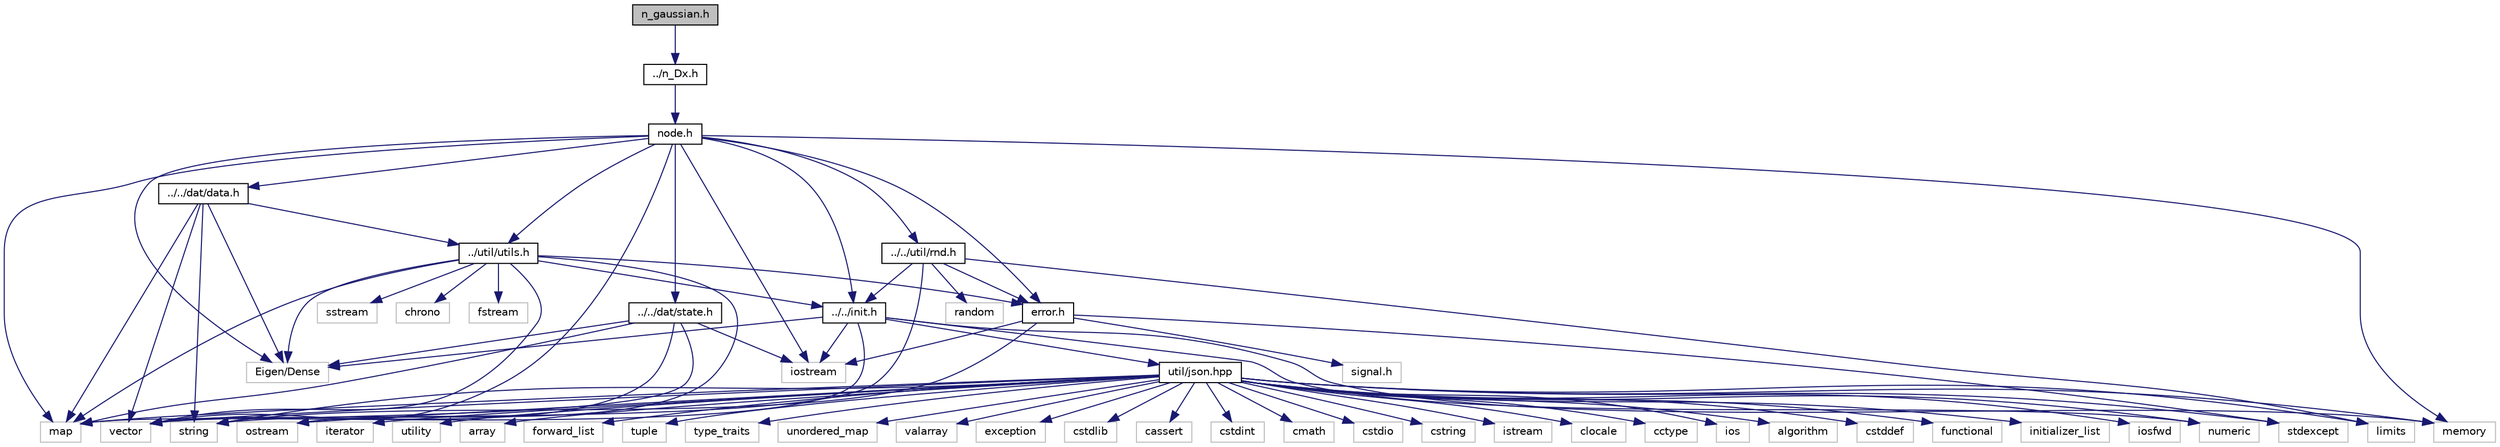 digraph "n_gaussian.h"
{
 // LATEX_PDF_SIZE
  edge [fontname="Helvetica",fontsize="10",labelfontname="Helvetica",labelfontsize="10"];
  node [fontname="Helvetica",fontsize="10",shape=record];
  Node1 [label="n_gaussian.h",height=0.2,width=0.4,color="black", fillcolor="grey75", style="filled", fontcolor="black",tooltip=" "];
  Node1 -> Node2 [color="midnightblue",fontsize="10",style="solid",fontname="Helvetica"];
  Node2 [label="../n_Dx.h",height=0.2,width=0.4,color="black", fillcolor="white", style="filled",URL="$d4/d6c/n__Dx_8h.html",tooltip=" "];
  Node2 -> Node3 [color="midnightblue",fontsize="10",style="solid",fontname="Helvetica"];
  Node3 [label="node.h",height=0.2,width=0.4,color="black", fillcolor="white", style="filled",URL="$d1/d77/node_8h.html",tooltip=" "];
  Node3 -> Node4 [color="midnightblue",fontsize="10",style="solid",fontname="Helvetica"];
  Node4 [label="map",height=0.2,width=0.4,color="grey75", fillcolor="white", style="filled",tooltip=" "];
  Node3 -> Node5 [color="midnightblue",fontsize="10",style="solid",fontname="Helvetica"];
  Node5 [label="memory",height=0.2,width=0.4,color="grey75", fillcolor="white", style="filled",tooltip=" "];
  Node3 -> Node6 [color="midnightblue",fontsize="10",style="solid",fontname="Helvetica"];
  Node6 [label="vector",height=0.2,width=0.4,color="grey75", fillcolor="white", style="filled",tooltip=" "];
  Node3 -> Node7 [color="midnightblue",fontsize="10",style="solid",fontname="Helvetica"];
  Node7 [label="iostream",height=0.2,width=0.4,color="grey75", fillcolor="white", style="filled",tooltip=" "];
  Node3 -> Node8 [color="midnightblue",fontsize="10",style="solid",fontname="Helvetica"];
  Node8 [label="Eigen/Dense",height=0.2,width=0.4,color="grey75", fillcolor="white", style="filled",tooltip=" "];
  Node3 -> Node9 [color="midnightblue",fontsize="10",style="solid",fontname="Helvetica"];
  Node9 [label="../../init.h",height=0.2,width=0.4,color="black", fillcolor="white", style="filled",URL="$d8/dc0/init_8h.html",tooltip=" "];
  Node9 -> Node8 [color="midnightblue",fontsize="10",style="solid",fontname="Helvetica"];
  Node9 -> Node5 [color="midnightblue",fontsize="10",style="solid",fontname="Helvetica"];
  Node9 -> Node7 [color="midnightblue",fontsize="10",style="solid",fontname="Helvetica"];
  Node9 -> Node10 [color="midnightblue",fontsize="10",style="solid",fontname="Helvetica"];
  Node10 [label="numeric",height=0.2,width=0.4,color="grey75", fillcolor="white", style="filled",tooltip=" "];
  Node9 -> Node4 [color="midnightblue",fontsize="10",style="solid",fontname="Helvetica"];
  Node9 -> Node11 [color="midnightblue",fontsize="10",style="solid",fontname="Helvetica"];
  Node11 [label="util/json.hpp",height=0.2,width=0.4,color="black", fillcolor="white", style="filled",URL="$d5/db8/json_8hpp.html",tooltip=" "];
  Node11 -> Node12 [color="midnightblue",fontsize="10",style="solid",fontname="Helvetica"];
  Node12 [label="algorithm",height=0.2,width=0.4,color="grey75", fillcolor="white", style="filled",tooltip=" "];
  Node11 -> Node13 [color="midnightblue",fontsize="10",style="solid",fontname="Helvetica"];
  Node13 [label="cstddef",height=0.2,width=0.4,color="grey75", fillcolor="white", style="filled",tooltip=" "];
  Node11 -> Node14 [color="midnightblue",fontsize="10",style="solid",fontname="Helvetica"];
  Node14 [label="functional",height=0.2,width=0.4,color="grey75", fillcolor="white", style="filled",tooltip=" "];
  Node11 -> Node15 [color="midnightblue",fontsize="10",style="solid",fontname="Helvetica"];
  Node15 [label="initializer_list",height=0.2,width=0.4,color="grey75", fillcolor="white", style="filled",tooltip=" "];
  Node11 -> Node16 [color="midnightblue",fontsize="10",style="solid",fontname="Helvetica"];
  Node16 [label="iosfwd",height=0.2,width=0.4,color="grey75", fillcolor="white", style="filled",tooltip=" "];
  Node11 -> Node17 [color="midnightblue",fontsize="10",style="solid",fontname="Helvetica"];
  Node17 [label="iterator",height=0.2,width=0.4,color="grey75", fillcolor="white", style="filled",tooltip=" "];
  Node11 -> Node5 [color="midnightblue",fontsize="10",style="solid",fontname="Helvetica"];
  Node11 -> Node10 [color="midnightblue",fontsize="10",style="solid",fontname="Helvetica"];
  Node11 -> Node18 [color="midnightblue",fontsize="10",style="solid",fontname="Helvetica"];
  Node18 [label="string",height=0.2,width=0.4,color="grey75", fillcolor="white", style="filled",tooltip=" "];
  Node11 -> Node19 [color="midnightblue",fontsize="10",style="solid",fontname="Helvetica"];
  Node19 [label="utility",height=0.2,width=0.4,color="grey75", fillcolor="white", style="filled",tooltip=" "];
  Node11 -> Node6 [color="midnightblue",fontsize="10",style="solid",fontname="Helvetica"];
  Node11 -> Node20 [color="midnightblue",fontsize="10",style="solid",fontname="Helvetica"];
  Node20 [label="array",height=0.2,width=0.4,color="grey75", fillcolor="white", style="filled",tooltip=" "];
  Node11 -> Node21 [color="midnightblue",fontsize="10",style="solid",fontname="Helvetica"];
  Node21 [label="forward_list",height=0.2,width=0.4,color="grey75", fillcolor="white", style="filled",tooltip=" "];
  Node11 -> Node4 [color="midnightblue",fontsize="10",style="solid",fontname="Helvetica"];
  Node11 -> Node22 [color="midnightblue",fontsize="10",style="solid",fontname="Helvetica"];
  Node22 [label="tuple",height=0.2,width=0.4,color="grey75", fillcolor="white", style="filled",tooltip=" "];
  Node11 -> Node23 [color="midnightblue",fontsize="10",style="solid",fontname="Helvetica"];
  Node23 [label="type_traits",height=0.2,width=0.4,color="grey75", fillcolor="white", style="filled",tooltip=" "];
  Node11 -> Node24 [color="midnightblue",fontsize="10",style="solid",fontname="Helvetica"];
  Node24 [label="unordered_map",height=0.2,width=0.4,color="grey75", fillcolor="white", style="filled",tooltip=" "];
  Node11 -> Node25 [color="midnightblue",fontsize="10",style="solid",fontname="Helvetica"];
  Node25 [label="valarray",height=0.2,width=0.4,color="grey75", fillcolor="white", style="filled",tooltip=" "];
  Node11 -> Node26 [color="midnightblue",fontsize="10",style="solid",fontname="Helvetica"];
  Node26 [label="exception",height=0.2,width=0.4,color="grey75", fillcolor="white", style="filled",tooltip=" "];
  Node11 -> Node27 [color="midnightblue",fontsize="10",style="solid",fontname="Helvetica"];
  Node27 [label="stdexcept",height=0.2,width=0.4,color="grey75", fillcolor="white", style="filled",tooltip=" "];
  Node11 -> Node28 [color="midnightblue",fontsize="10",style="solid",fontname="Helvetica"];
  Node28 [label="cstdlib",height=0.2,width=0.4,color="grey75", fillcolor="white", style="filled",tooltip=" "];
  Node11 -> Node29 [color="midnightblue",fontsize="10",style="solid",fontname="Helvetica"];
  Node29 [label="cassert",height=0.2,width=0.4,color="grey75", fillcolor="white", style="filled",tooltip=" "];
  Node11 -> Node30 [color="midnightblue",fontsize="10",style="solid",fontname="Helvetica"];
  Node30 [label="limits",height=0.2,width=0.4,color="grey75", fillcolor="white", style="filled",tooltip=" "];
  Node11 -> Node31 [color="midnightblue",fontsize="10",style="solid",fontname="Helvetica"];
  Node31 [label="cstdint",height=0.2,width=0.4,color="grey75", fillcolor="white", style="filled",tooltip=" "];
  Node11 -> Node32 [color="midnightblue",fontsize="10",style="solid",fontname="Helvetica"];
  Node32 [label="cmath",height=0.2,width=0.4,color="grey75", fillcolor="white", style="filled",tooltip=" "];
  Node11 -> Node33 [color="midnightblue",fontsize="10",style="solid",fontname="Helvetica"];
  Node33 [label="cstdio",height=0.2,width=0.4,color="grey75", fillcolor="white", style="filled",tooltip=" "];
  Node11 -> Node34 [color="midnightblue",fontsize="10",style="solid",fontname="Helvetica"];
  Node34 [label="cstring",height=0.2,width=0.4,color="grey75", fillcolor="white", style="filled",tooltip=" "];
  Node11 -> Node35 [color="midnightblue",fontsize="10",style="solid",fontname="Helvetica"];
  Node35 [label="istream",height=0.2,width=0.4,color="grey75", fillcolor="white", style="filled",tooltip=" "];
  Node11 -> Node36 [color="midnightblue",fontsize="10",style="solid",fontname="Helvetica"];
  Node36 [label="clocale",height=0.2,width=0.4,color="grey75", fillcolor="white", style="filled",tooltip=" "];
  Node11 -> Node37 [color="midnightblue",fontsize="10",style="solid",fontname="Helvetica"];
  Node37 [label="cctype",height=0.2,width=0.4,color="grey75", fillcolor="white", style="filled",tooltip=" "];
  Node11 -> Node38 [color="midnightblue",fontsize="10",style="solid",fontname="Helvetica"];
  Node38 [label="ios",height=0.2,width=0.4,color="grey75", fillcolor="white", style="filled",tooltip=" "];
  Node11 -> Node39 [color="midnightblue",fontsize="10",style="solid",fontname="Helvetica"];
  Node39 [label="ostream",height=0.2,width=0.4,color="grey75", fillcolor="white", style="filled",tooltip=" "];
  Node3 -> Node40 [color="midnightblue",fontsize="10",style="solid",fontname="Helvetica"];
  Node40 [label="../../dat/state.h",height=0.2,width=0.4,color="black", fillcolor="white", style="filled",URL="$db/d3b/state_8h.html",tooltip=" "];
  Node40 -> Node18 [color="midnightblue",fontsize="10",style="solid",fontname="Helvetica"];
  Node40 -> Node8 [color="midnightblue",fontsize="10",style="solid",fontname="Helvetica"];
  Node40 -> Node6 [color="midnightblue",fontsize="10",style="solid",fontname="Helvetica"];
  Node40 -> Node4 [color="midnightblue",fontsize="10",style="solid",fontname="Helvetica"];
  Node40 -> Node7 [color="midnightblue",fontsize="10",style="solid",fontname="Helvetica"];
  Node3 -> Node41 [color="midnightblue",fontsize="10",style="solid",fontname="Helvetica"];
  Node41 [label="../../dat/data.h",height=0.2,width=0.4,color="black", fillcolor="white", style="filled",URL="$d2/dbd/data_8h.html",tooltip=" "];
  Node41 -> Node18 [color="midnightblue",fontsize="10",style="solid",fontname="Helvetica"];
  Node41 -> Node8 [color="midnightblue",fontsize="10",style="solid",fontname="Helvetica"];
  Node41 -> Node6 [color="midnightblue",fontsize="10",style="solid",fontname="Helvetica"];
  Node41 -> Node4 [color="midnightblue",fontsize="10",style="solid",fontname="Helvetica"];
  Node41 -> Node42 [color="midnightblue",fontsize="10",style="solid",fontname="Helvetica"];
  Node42 [label="../util/utils.h",height=0.2,width=0.4,color="black", fillcolor="white", style="filled",URL="$d5/d60/utils_8h.html",tooltip=" "];
  Node42 -> Node8 [color="midnightblue",fontsize="10",style="solid",fontname="Helvetica"];
  Node42 -> Node6 [color="midnightblue",fontsize="10",style="solid",fontname="Helvetica"];
  Node42 -> Node43 [color="midnightblue",fontsize="10",style="solid",fontname="Helvetica"];
  Node43 [label="fstream",height=0.2,width=0.4,color="grey75", fillcolor="white", style="filled",tooltip=" "];
  Node42 -> Node44 [color="midnightblue",fontsize="10",style="solid",fontname="Helvetica"];
  Node44 [label="sstream",height=0.2,width=0.4,color="grey75", fillcolor="white", style="filled",tooltip=" "];
  Node42 -> Node45 [color="midnightblue",fontsize="10",style="solid",fontname="Helvetica"];
  Node45 [label="chrono",height=0.2,width=0.4,color="grey75", fillcolor="white", style="filled",tooltip=" "];
  Node42 -> Node39 [color="midnightblue",fontsize="10",style="solid",fontname="Helvetica"];
  Node42 -> Node4 [color="midnightblue",fontsize="10",style="solid",fontname="Helvetica"];
  Node42 -> Node9 [color="midnightblue",fontsize="10",style="solid",fontname="Helvetica"];
  Node42 -> Node46 [color="midnightblue",fontsize="10",style="solid",fontname="Helvetica"];
  Node46 [label="error.h",height=0.2,width=0.4,color="black", fillcolor="white", style="filled",URL="$da/d41/error_8h.html",tooltip=" "];
  Node46 -> Node18 [color="midnightblue",fontsize="10",style="solid",fontname="Helvetica"];
  Node46 -> Node7 [color="midnightblue",fontsize="10",style="solid",fontname="Helvetica"];
  Node46 -> Node27 [color="midnightblue",fontsize="10",style="solid",fontname="Helvetica"];
  Node46 -> Node47 [color="midnightblue",fontsize="10",style="solid",fontname="Helvetica"];
  Node47 [label="signal.h",height=0.2,width=0.4,color="grey75", fillcolor="white", style="filled",tooltip=" "];
  Node3 -> Node48 [color="midnightblue",fontsize="10",style="solid",fontname="Helvetica"];
  Node48 [label="../../util/rnd.h",height=0.2,width=0.4,color="black", fillcolor="white", style="filled",URL="$d2/da9/rnd_8h.html",tooltip=" "];
  Node48 -> Node49 [color="midnightblue",fontsize="10",style="solid",fontname="Helvetica"];
  Node49 [label="random",height=0.2,width=0.4,color="grey75", fillcolor="white", style="filled",tooltip=" "];
  Node48 -> Node30 [color="midnightblue",fontsize="10",style="solid",fontname="Helvetica"];
  Node48 -> Node6 [color="midnightblue",fontsize="10",style="solid",fontname="Helvetica"];
  Node48 -> Node9 [color="midnightblue",fontsize="10",style="solid",fontname="Helvetica"];
  Node48 -> Node46 [color="midnightblue",fontsize="10",style="solid",fontname="Helvetica"];
  Node3 -> Node46 [color="midnightblue",fontsize="10",style="solid",fontname="Helvetica"];
  Node3 -> Node42 [color="midnightblue",fontsize="10",style="solid",fontname="Helvetica"];
}
